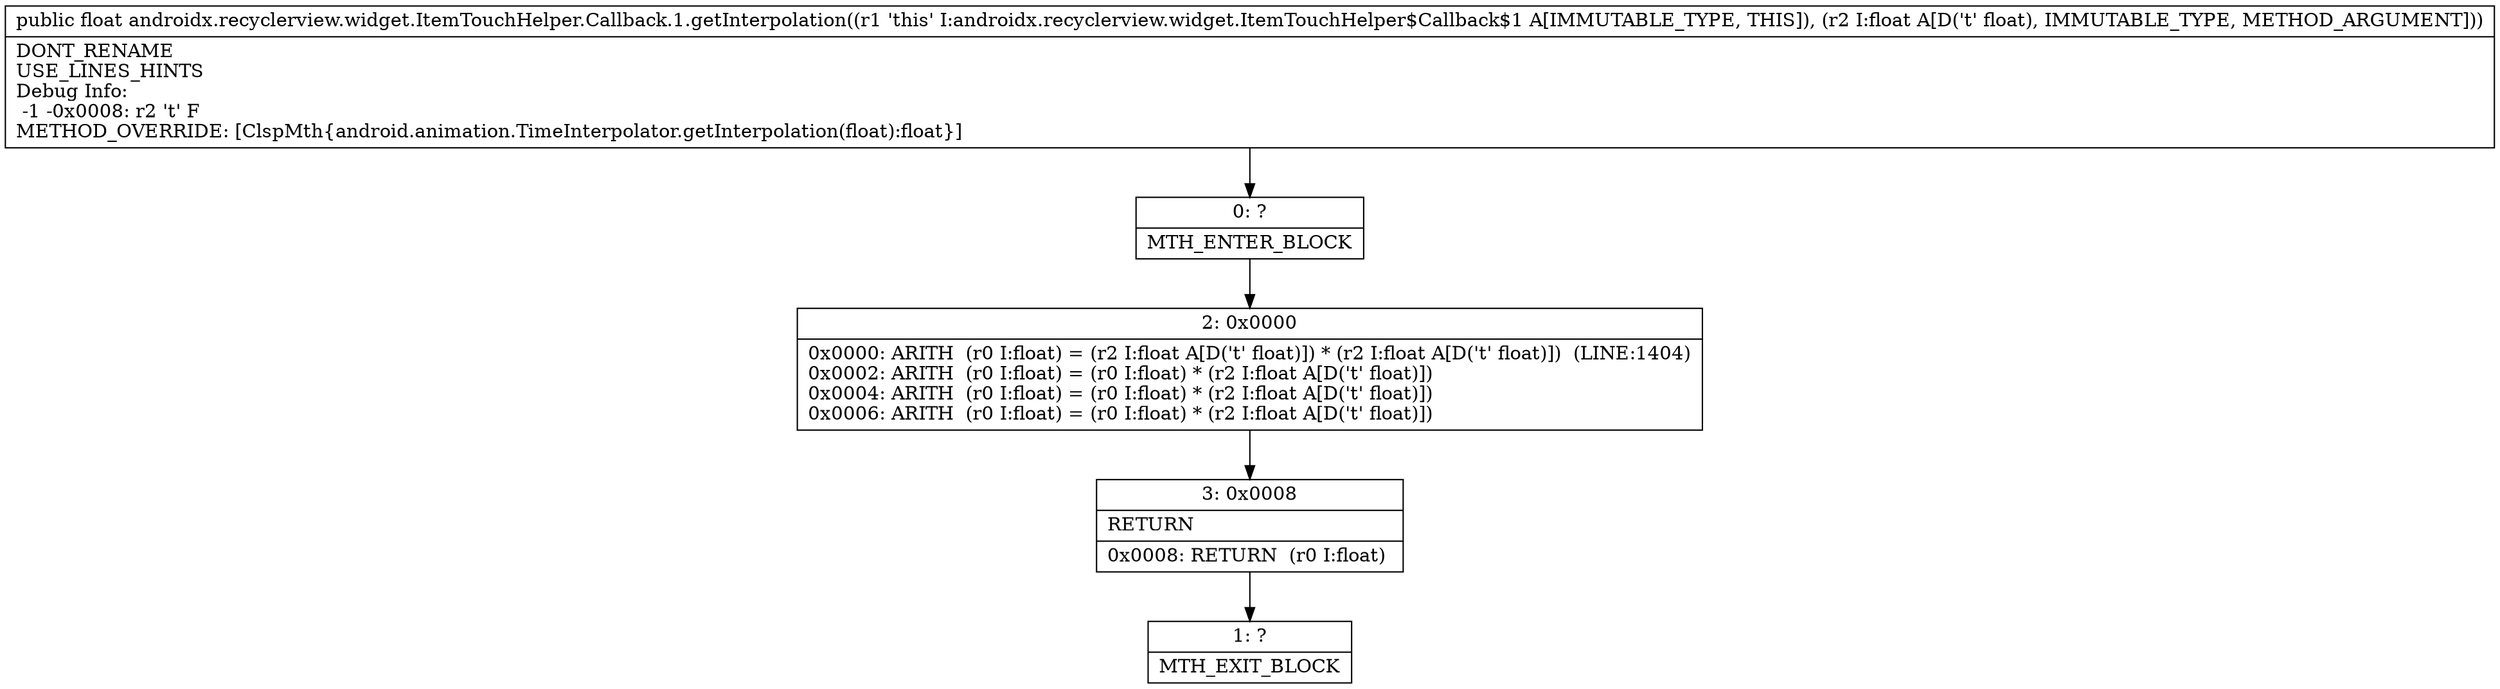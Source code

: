 digraph "CFG forandroidx.recyclerview.widget.ItemTouchHelper.Callback.1.getInterpolation(F)F" {
Node_0 [shape=record,label="{0\:\ ?|MTH_ENTER_BLOCK\l}"];
Node_2 [shape=record,label="{2\:\ 0x0000|0x0000: ARITH  (r0 I:float) = (r2 I:float A[D('t' float)]) * (r2 I:float A[D('t' float)])  (LINE:1404)\l0x0002: ARITH  (r0 I:float) = (r0 I:float) * (r2 I:float A[D('t' float)]) \l0x0004: ARITH  (r0 I:float) = (r0 I:float) * (r2 I:float A[D('t' float)]) \l0x0006: ARITH  (r0 I:float) = (r0 I:float) * (r2 I:float A[D('t' float)]) \l}"];
Node_3 [shape=record,label="{3\:\ 0x0008|RETURN\l|0x0008: RETURN  (r0 I:float) \l}"];
Node_1 [shape=record,label="{1\:\ ?|MTH_EXIT_BLOCK\l}"];
MethodNode[shape=record,label="{public float androidx.recyclerview.widget.ItemTouchHelper.Callback.1.getInterpolation((r1 'this' I:androidx.recyclerview.widget.ItemTouchHelper$Callback$1 A[IMMUTABLE_TYPE, THIS]), (r2 I:float A[D('t' float), IMMUTABLE_TYPE, METHOD_ARGUMENT]))  | DONT_RENAME\lUSE_LINES_HINTS\lDebug Info:\l  \-1 \-0x0008: r2 't' F\lMETHOD_OVERRIDE: [ClspMth\{android.animation.TimeInterpolator.getInterpolation(float):float\}]\l}"];
MethodNode -> Node_0;Node_0 -> Node_2;
Node_2 -> Node_3;
Node_3 -> Node_1;
}

